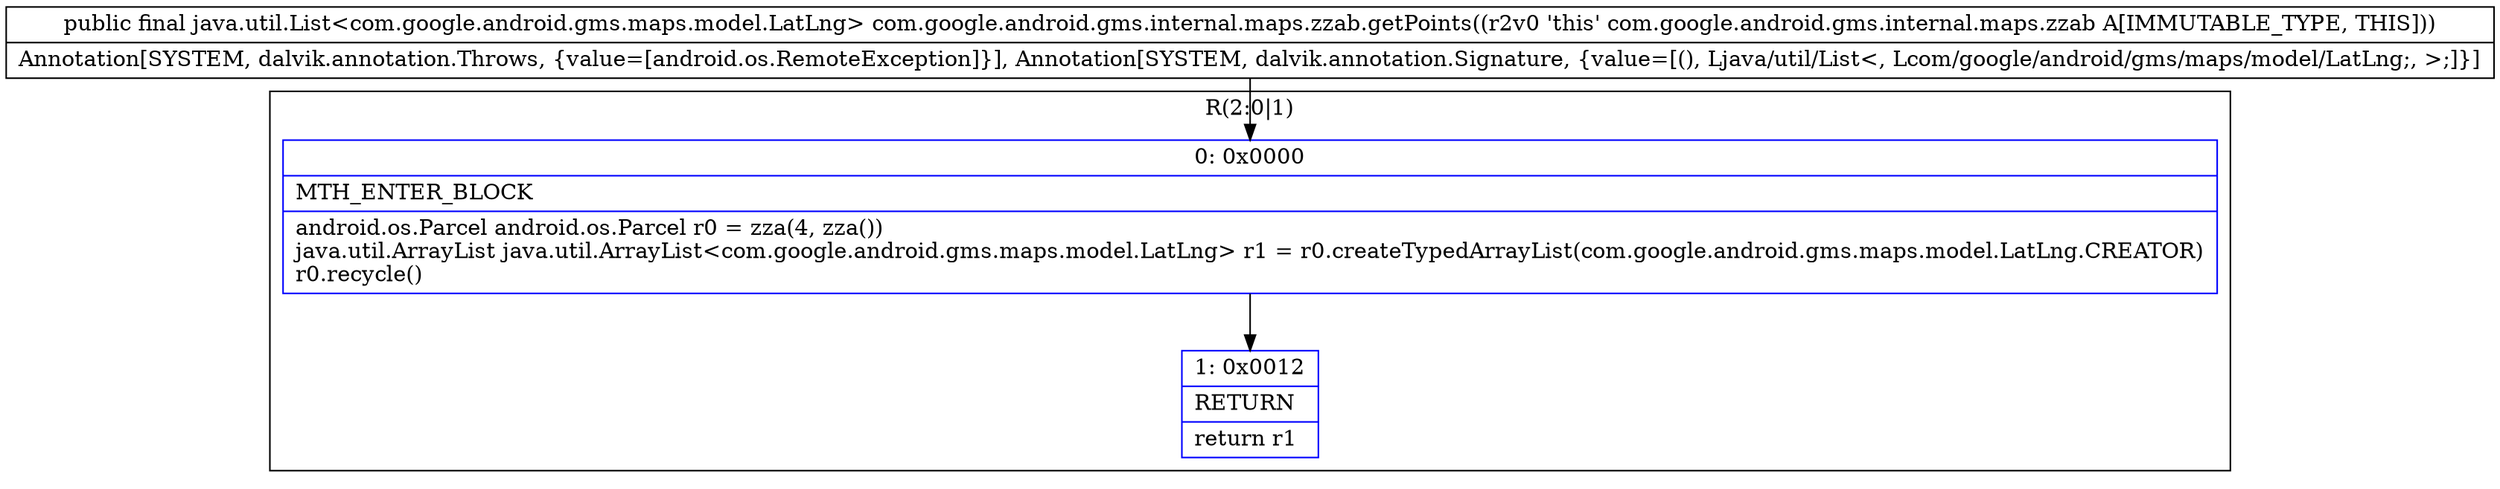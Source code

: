 digraph "CFG forcom.google.android.gms.internal.maps.zzab.getPoints()Ljava\/util\/List;" {
subgraph cluster_Region_325608583 {
label = "R(2:0|1)";
node [shape=record,color=blue];
Node_0 [shape=record,label="{0\:\ 0x0000|MTH_ENTER_BLOCK\l|android.os.Parcel android.os.Parcel r0 = zza(4, zza())\ljava.util.ArrayList java.util.ArrayList\<com.google.android.gms.maps.model.LatLng\> r1 = r0.createTypedArrayList(com.google.android.gms.maps.model.LatLng.CREATOR)\lr0.recycle()\l}"];
Node_1 [shape=record,label="{1\:\ 0x0012|RETURN\l|return r1\l}"];
}
MethodNode[shape=record,label="{public final java.util.List\<com.google.android.gms.maps.model.LatLng\> com.google.android.gms.internal.maps.zzab.getPoints((r2v0 'this' com.google.android.gms.internal.maps.zzab A[IMMUTABLE_TYPE, THIS]))  | Annotation[SYSTEM, dalvik.annotation.Throws, \{value=[android.os.RemoteException]\}], Annotation[SYSTEM, dalvik.annotation.Signature, \{value=[(), Ljava\/util\/List\<, Lcom\/google\/android\/gms\/maps\/model\/LatLng;, \>;]\}]\l}"];
MethodNode -> Node_0;
Node_0 -> Node_1;
}


